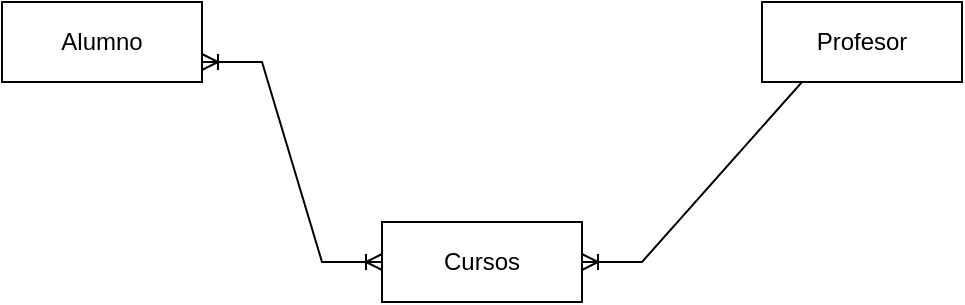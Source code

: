 <mxfile version="20.2.3" type="device"><diagram id="D9la53yR81E39KklPgVW" name="Page-1"><mxGraphModel dx="421" dy="442" grid="1" gridSize="10" guides="1" tooltips="1" connect="1" arrows="1" fold="1" page="1" pageScale="1" pageWidth="827" pageHeight="1169" math="0" shadow="0"><root><mxCell id="0"/><mxCell id="1" parent="0"/><mxCell id="g-j9cQZq8_SVh65R3SKa-1" value="Alumno" style="whiteSpace=wrap;html=1;align=center;" vertex="1" parent="1"><mxGeometry x="280" y="630" width="100" height="40" as="geometry"/></mxCell><mxCell id="g-j9cQZq8_SVh65R3SKa-2" value="Profesor" style="whiteSpace=wrap;html=1;align=center;" vertex="1" parent="1"><mxGeometry x="660" y="630" width="100" height="40" as="geometry"/></mxCell><mxCell id="g-j9cQZq8_SVh65R3SKa-3" value="Cursos" style="whiteSpace=wrap;html=1;align=center;" vertex="1" parent="1"><mxGeometry x="470" y="740" width="100" height="40" as="geometry"/></mxCell><mxCell id="g-j9cQZq8_SVh65R3SKa-7" value="" style="edgeStyle=entityRelationEdgeStyle;fontSize=12;html=1;endArrow=ERoneToMany;startArrow=ERoneToMany;rounded=0;entryX=0;entryY=0.5;entryDx=0;entryDy=0;exitX=1;exitY=0.75;exitDx=0;exitDy=0;" edge="1" parent="1" source="g-j9cQZq8_SVh65R3SKa-1" target="g-j9cQZq8_SVh65R3SKa-3"><mxGeometry width="100" height="100" relative="1" as="geometry"><mxPoint x="350" y="760" as="sourcePoint"/><mxPoint x="470" y="700" as="targetPoint"/></mxGeometry></mxCell><mxCell id="g-j9cQZq8_SVh65R3SKa-9" value="" style="edgeStyle=entityRelationEdgeStyle;fontSize=12;html=1;endArrow=ERoneToMany;rounded=0;exitX=0.5;exitY=1;exitDx=0;exitDy=0;entryX=1;entryY=0.5;entryDx=0;entryDy=0;" edge="1" parent="1" source="g-j9cQZq8_SVh65R3SKa-2" target="g-j9cQZq8_SVh65R3SKa-3"><mxGeometry width="100" height="100" relative="1" as="geometry"><mxPoint x="430" y="730" as="sourcePoint"/><mxPoint x="791.6" y="790" as="targetPoint"/></mxGeometry></mxCell></root></mxGraphModel></diagram></mxfile>